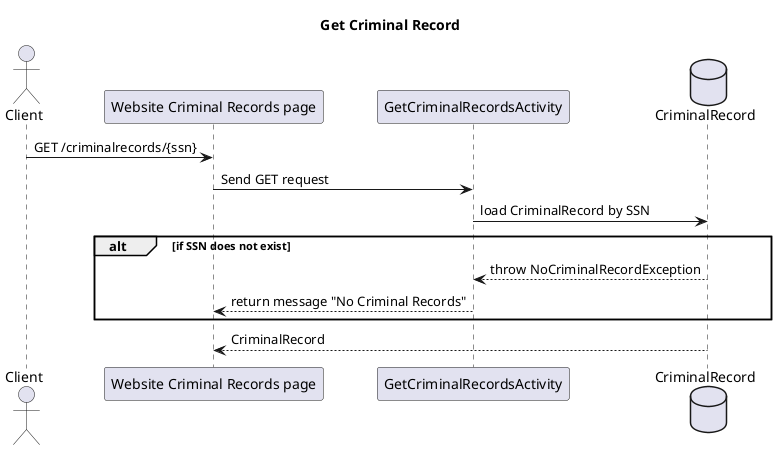 @startuml
title Get Criminal Record

actor Client
participant "Website Criminal Records page" as CriminalRecordsPage
participant GetCriminalRecordsActivity
database CriminalRecord

Client -> CriminalRecordsPage : GET /criminalrecords/{ssn}
CriminalRecordsPage -> GetCriminalRecordsActivity : Send GET request
GetCriminalRecordsActivity -> CriminalRecord : load CriminalRecord by SSN

alt if SSN does not exist
CriminalRecord --> GetCriminalRecordsActivity : throw NoCriminalRecordException
GetCriminalRecordsActivity --> CriminalRecordsPage : return message "No Criminal Records"
end

CriminalRecord --> CriminalRecordsPage : CriminalRecord

@enduml
